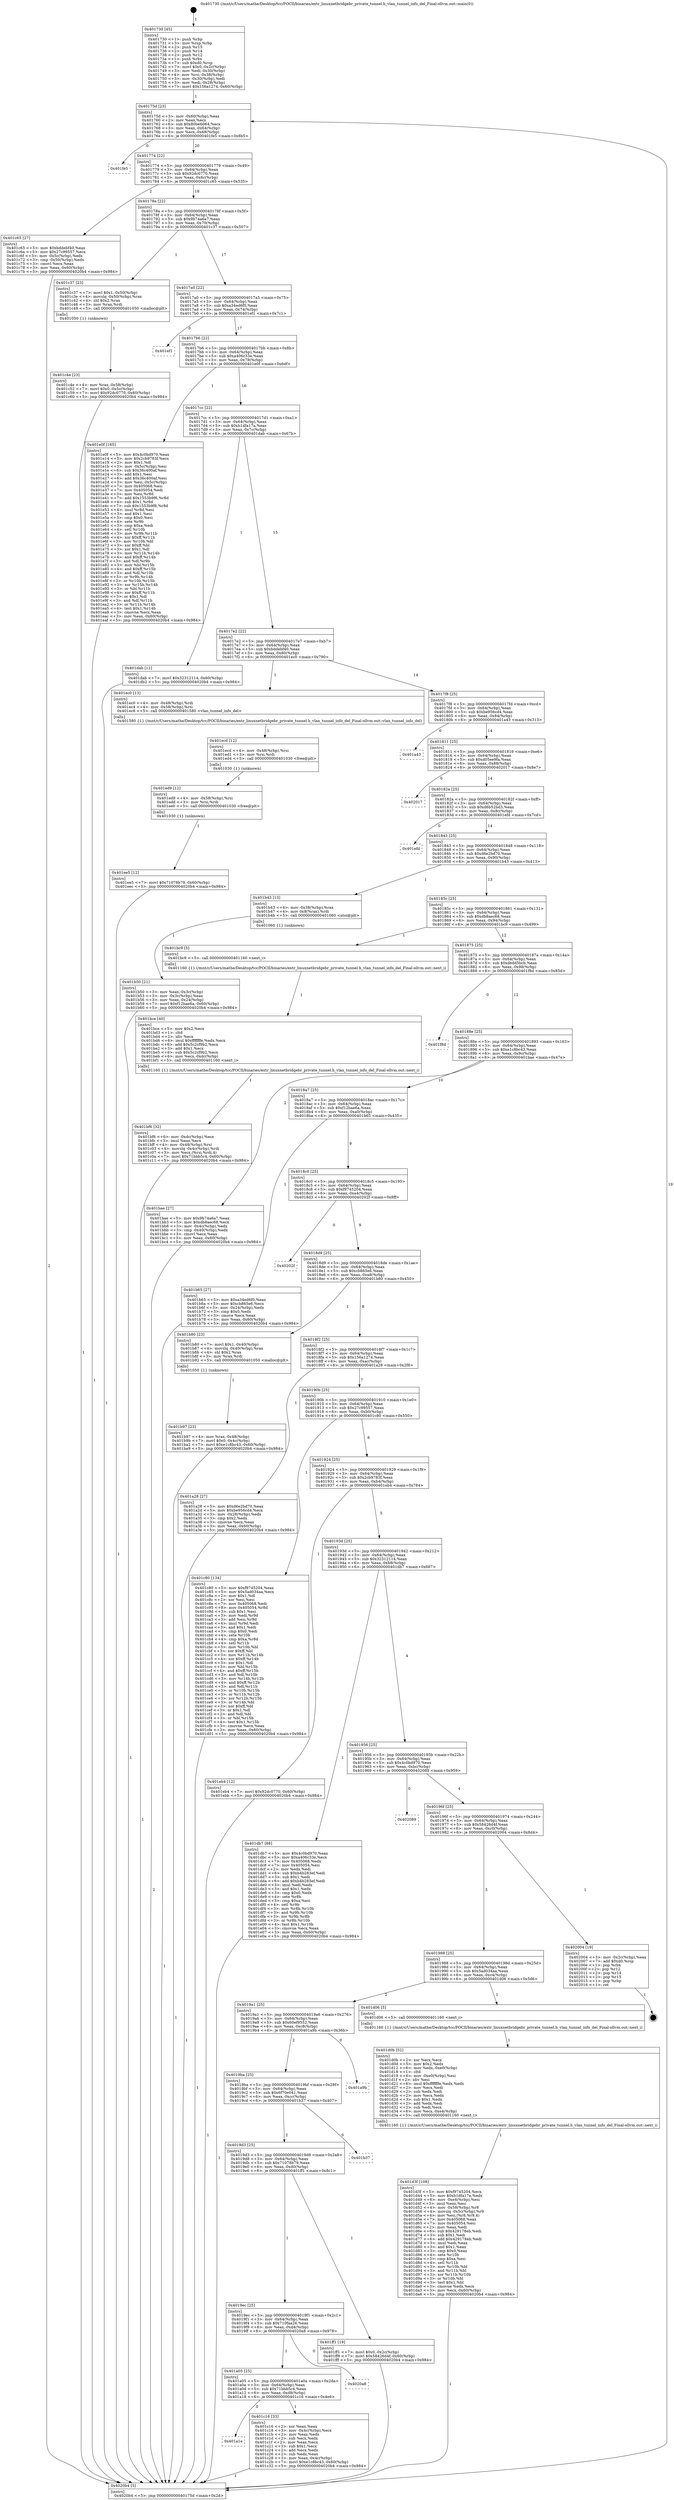 digraph "0x401730" {
  label = "0x401730 (/mnt/c/Users/mathe/Desktop/tcc/POCII/binaries/extr_linuxnetbridgebr_private_tunnel.h_vlan_tunnel_info_del_Final-ollvm.out::main(0))"
  labelloc = "t"
  node[shape=record]

  Entry [label="",width=0.3,height=0.3,shape=circle,fillcolor=black,style=filled]
  "0x40175d" [label="{
     0x40175d [23]\l
     | [instrs]\l
     &nbsp;&nbsp;0x40175d \<+3\>: mov -0x60(%rbp),%eax\l
     &nbsp;&nbsp;0x401760 \<+2\>: mov %eax,%ecx\l
     &nbsp;&nbsp;0x401762 \<+6\>: sub $0x80be6064,%ecx\l
     &nbsp;&nbsp;0x401768 \<+3\>: mov %eax,-0x64(%rbp)\l
     &nbsp;&nbsp;0x40176b \<+3\>: mov %ecx,-0x68(%rbp)\l
     &nbsp;&nbsp;0x40176e \<+6\>: je 0000000000401fe5 \<main+0x8b5\>\l
  }"]
  "0x401fe5" [label="{
     0x401fe5\l
  }", style=dashed]
  "0x401774" [label="{
     0x401774 [22]\l
     | [instrs]\l
     &nbsp;&nbsp;0x401774 \<+5\>: jmp 0000000000401779 \<main+0x49\>\l
     &nbsp;&nbsp;0x401779 \<+3\>: mov -0x64(%rbp),%eax\l
     &nbsp;&nbsp;0x40177c \<+5\>: sub $0x92dc0770,%eax\l
     &nbsp;&nbsp;0x401781 \<+3\>: mov %eax,-0x6c(%rbp)\l
     &nbsp;&nbsp;0x401784 \<+6\>: je 0000000000401c65 \<main+0x535\>\l
  }"]
  Exit [label="",width=0.3,height=0.3,shape=circle,fillcolor=black,style=filled,peripheries=2]
  "0x401c65" [label="{
     0x401c65 [27]\l
     | [instrs]\l
     &nbsp;&nbsp;0x401c65 \<+5\>: mov $0xbddebf40,%eax\l
     &nbsp;&nbsp;0x401c6a \<+5\>: mov $0x27c99557,%ecx\l
     &nbsp;&nbsp;0x401c6f \<+3\>: mov -0x5c(%rbp),%edx\l
     &nbsp;&nbsp;0x401c72 \<+3\>: cmp -0x50(%rbp),%edx\l
     &nbsp;&nbsp;0x401c75 \<+3\>: cmovl %ecx,%eax\l
     &nbsp;&nbsp;0x401c78 \<+3\>: mov %eax,-0x60(%rbp)\l
     &nbsp;&nbsp;0x401c7b \<+5\>: jmp 00000000004020b4 \<main+0x984\>\l
  }"]
  "0x40178a" [label="{
     0x40178a [22]\l
     | [instrs]\l
     &nbsp;&nbsp;0x40178a \<+5\>: jmp 000000000040178f \<main+0x5f\>\l
     &nbsp;&nbsp;0x40178f \<+3\>: mov -0x64(%rbp),%eax\l
     &nbsp;&nbsp;0x401792 \<+5\>: sub $0x9b74a6a7,%eax\l
     &nbsp;&nbsp;0x401797 \<+3\>: mov %eax,-0x70(%rbp)\l
     &nbsp;&nbsp;0x40179a \<+6\>: je 0000000000401c37 \<main+0x507\>\l
  }"]
  "0x401ee5" [label="{
     0x401ee5 [12]\l
     | [instrs]\l
     &nbsp;&nbsp;0x401ee5 \<+7\>: movl $0x71078b79,-0x60(%rbp)\l
     &nbsp;&nbsp;0x401eec \<+5\>: jmp 00000000004020b4 \<main+0x984\>\l
  }"]
  "0x401c37" [label="{
     0x401c37 [23]\l
     | [instrs]\l
     &nbsp;&nbsp;0x401c37 \<+7\>: movl $0x1,-0x50(%rbp)\l
     &nbsp;&nbsp;0x401c3e \<+4\>: movslq -0x50(%rbp),%rax\l
     &nbsp;&nbsp;0x401c42 \<+4\>: shl $0x2,%rax\l
     &nbsp;&nbsp;0x401c46 \<+3\>: mov %rax,%rdi\l
     &nbsp;&nbsp;0x401c49 \<+5\>: call 0000000000401050 \<malloc@plt\>\l
     | [calls]\l
     &nbsp;&nbsp;0x401050 \{1\} (unknown)\l
  }"]
  "0x4017a0" [label="{
     0x4017a0 [22]\l
     | [instrs]\l
     &nbsp;&nbsp;0x4017a0 \<+5\>: jmp 00000000004017a5 \<main+0x75\>\l
     &nbsp;&nbsp;0x4017a5 \<+3\>: mov -0x64(%rbp),%eax\l
     &nbsp;&nbsp;0x4017a8 \<+5\>: sub $0xa34ed6f0,%eax\l
     &nbsp;&nbsp;0x4017ad \<+3\>: mov %eax,-0x74(%rbp)\l
     &nbsp;&nbsp;0x4017b0 \<+6\>: je 0000000000401ef1 \<main+0x7c1\>\l
  }"]
  "0x401ed9" [label="{
     0x401ed9 [12]\l
     | [instrs]\l
     &nbsp;&nbsp;0x401ed9 \<+4\>: mov -0x58(%rbp),%rsi\l
     &nbsp;&nbsp;0x401edd \<+3\>: mov %rsi,%rdi\l
     &nbsp;&nbsp;0x401ee0 \<+5\>: call 0000000000401030 \<free@plt\>\l
     | [calls]\l
     &nbsp;&nbsp;0x401030 \{1\} (unknown)\l
  }"]
  "0x401ef1" [label="{
     0x401ef1\l
  }", style=dashed]
  "0x4017b6" [label="{
     0x4017b6 [22]\l
     | [instrs]\l
     &nbsp;&nbsp;0x4017b6 \<+5\>: jmp 00000000004017bb \<main+0x8b\>\l
     &nbsp;&nbsp;0x4017bb \<+3\>: mov -0x64(%rbp),%eax\l
     &nbsp;&nbsp;0x4017be \<+5\>: sub $0xa406c33e,%eax\l
     &nbsp;&nbsp;0x4017c3 \<+3\>: mov %eax,-0x78(%rbp)\l
     &nbsp;&nbsp;0x4017c6 \<+6\>: je 0000000000401e0f \<main+0x6df\>\l
  }"]
  "0x401ecd" [label="{
     0x401ecd [12]\l
     | [instrs]\l
     &nbsp;&nbsp;0x401ecd \<+4\>: mov -0x48(%rbp),%rsi\l
     &nbsp;&nbsp;0x401ed1 \<+3\>: mov %rsi,%rdi\l
     &nbsp;&nbsp;0x401ed4 \<+5\>: call 0000000000401030 \<free@plt\>\l
     | [calls]\l
     &nbsp;&nbsp;0x401030 \{1\} (unknown)\l
  }"]
  "0x401e0f" [label="{
     0x401e0f [165]\l
     | [instrs]\l
     &nbsp;&nbsp;0x401e0f \<+5\>: mov $0x4c0bd970,%eax\l
     &nbsp;&nbsp;0x401e14 \<+5\>: mov $0x2cb9783f,%ecx\l
     &nbsp;&nbsp;0x401e19 \<+2\>: mov $0x1,%dl\l
     &nbsp;&nbsp;0x401e1b \<+3\>: mov -0x5c(%rbp),%esi\l
     &nbsp;&nbsp;0x401e1e \<+6\>: sub $0x36c400af,%esi\l
     &nbsp;&nbsp;0x401e24 \<+3\>: add $0x1,%esi\l
     &nbsp;&nbsp;0x401e27 \<+6\>: add $0x36c400af,%esi\l
     &nbsp;&nbsp;0x401e2d \<+3\>: mov %esi,-0x5c(%rbp)\l
     &nbsp;&nbsp;0x401e30 \<+7\>: mov 0x405068,%esi\l
     &nbsp;&nbsp;0x401e37 \<+7\>: mov 0x405054,%edi\l
     &nbsp;&nbsp;0x401e3e \<+3\>: mov %esi,%r8d\l
     &nbsp;&nbsp;0x401e41 \<+7\>: add $0x1553b9f6,%r8d\l
     &nbsp;&nbsp;0x401e48 \<+4\>: sub $0x1,%r8d\l
     &nbsp;&nbsp;0x401e4c \<+7\>: sub $0x1553b9f6,%r8d\l
     &nbsp;&nbsp;0x401e53 \<+4\>: imul %r8d,%esi\l
     &nbsp;&nbsp;0x401e57 \<+3\>: and $0x1,%esi\l
     &nbsp;&nbsp;0x401e5a \<+3\>: cmp $0x0,%esi\l
     &nbsp;&nbsp;0x401e5d \<+4\>: sete %r9b\l
     &nbsp;&nbsp;0x401e61 \<+3\>: cmp $0xa,%edi\l
     &nbsp;&nbsp;0x401e64 \<+4\>: setl %r10b\l
     &nbsp;&nbsp;0x401e68 \<+3\>: mov %r9b,%r11b\l
     &nbsp;&nbsp;0x401e6b \<+4\>: xor $0xff,%r11b\l
     &nbsp;&nbsp;0x401e6f \<+3\>: mov %r10b,%bl\l
     &nbsp;&nbsp;0x401e72 \<+3\>: xor $0xff,%bl\l
     &nbsp;&nbsp;0x401e75 \<+3\>: xor $0x1,%dl\l
     &nbsp;&nbsp;0x401e78 \<+3\>: mov %r11b,%r14b\l
     &nbsp;&nbsp;0x401e7b \<+4\>: and $0xff,%r14b\l
     &nbsp;&nbsp;0x401e7f \<+3\>: and %dl,%r9b\l
     &nbsp;&nbsp;0x401e82 \<+3\>: mov %bl,%r15b\l
     &nbsp;&nbsp;0x401e85 \<+4\>: and $0xff,%r15b\l
     &nbsp;&nbsp;0x401e89 \<+3\>: and %dl,%r10b\l
     &nbsp;&nbsp;0x401e8c \<+3\>: or %r9b,%r14b\l
     &nbsp;&nbsp;0x401e8f \<+3\>: or %r10b,%r15b\l
     &nbsp;&nbsp;0x401e92 \<+3\>: xor %r15b,%r14b\l
     &nbsp;&nbsp;0x401e95 \<+3\>: or %bl,%r11b\l
     &nbsp;&nbsp;0x401e98 \<+4\>: xor $0xff,%r11b\l
     &nbsp;&nbsp;0x401e9c \<+3\>: or $0x1,%dl\l
     &nbsp;&nbsp;0x401e9f \<+3\>: and %dl,%r11b\l
     &nbsp;&nbsp;0x401ea2 \<+3\>: or %r11b,%r14b\l
     &nbsp;&nbsp;0x401ea5 \<+4\>: test $0x1,%r14b\l
     &nbsp;&nbsp;0x401ea9 \<+3\>: cmovne %ecx,%eax\l
     &nbsp;&nbsp;0x401eac \<+3\>: mov %eax,-0x60(%rbp)\l
     &nbsp;&nbsp;0x401eaf \<+5\>: jmp 00000000004020b4 \<main+0x984\>\l
  }"]
  "0x4017cc" [label="{
     0x4017cc [22]\l
     | [instrs]\l
     &nbsp;&nbsp;0x4017cc \<+5\>: jmp 00000000004017d1 \<main+0xa1\>\l
     &nbsp;&nbsp;0x4017d1 \<+3\>: mov -0x64(%rbp),%eax\l
     &nbsp;&nbsp;0x4017d4 \<+5\>: sub $0xb1dfa17a,%eax\l
     &nbsp;&nbsp;0x4017d9 \<+3\>: mov %eax,-0x7c(%rbp)\l
     &nbsp;&nbsp;0x4017dc \<+6\>: je 0000000000401dab \<main+0x67b\>\l
  }"]
  "0x401d3f" [label="{
     0x401d3f [108]\l
     | [instrs]\l
     &nbsp;&nbsp;0x401d3f \<+5\>: mov $0xf9745204,%ecx\l
     &nbsp;&nbsp;0x401d44 \<+5\>: mov $0xb1dfa17a,%edx\l
     &nbsp;&nbsp;0x401d49 \<+6\>: mov -0xe4(%rbp),%esi\l
     &nbsp;&nbsp;0x401d4f \<+3\>: imul %eax,%esi\l
     &nbsp;&nbsp;0x401d52 \<+4\>: mov -0x58(%rbp),%r8\l
     &nbsp;&nbsp;0x401d56 \<+4\>: movslq -0x5c(%rbp),%r9\l
     &nbsp;&nbsp;0x401d5a \<+4\>: mov %esi,(%r8,%r9,4)\l
     &nbsp;&nbsp;0x401d5e \<+7\>: mov 0x405068,%eax\l
     &nbsp;&nbsp;0x401d65 \<+7\>: mov 0x405054,%esi\l
     &nbsp;&nbsp;0x401d6c \<+2\>: mov %eax,%edi\l
     &nbsp;&nbsp;0x401d6e \<+6\>: sub $0x429178eb,%edi\l
     &nbsp;&nbsp;0x401d74 \<+3\>: sub $0x1,%edi\l
     &nbsp;&nbsp;0x401d77 \<+6\>: add $0x429178eb,%edi\l
     &nbsp;&nbsp;0x401d7d \<+3\>: imul %edi,%eax\l
     &nbsp;&nbsp;0x401d80 \<+3\>: and $0x1,%eax\l
     &nbsp;&nbsp;0x401d83 \<+3\>: cmp $0x0,%eax\l
     &nbsp;&nbsp;0x401d86 \<+4\>: sete %r10b\l
     &nbsp;&nbsp;0x401d8a \<+3\>: cmp $0xa,%esi\l
     &nbsp;&nbsp;0x401d8d \<+4\>: setl %r11b\l
     &nbsp;&nbsp;0x401d91 \<+3\>: mov %r10b,%bl\l
     &nbsp;&nbsp;0x401d94 \<+3\>: and %r11b,%bl\l
     &nbsp;&nbsp;0x401d97 \<+3\>: xor %r11b,%r10b\l
     &nbsp;&nbsp;0x401d9a \<+3\>: or %r10b,%bl\l
     &nbsp;&nbsp;0x401d9d \<+3\>: test $0x1,%bl\l
     &nbsp;&nbsp;0x401da0 \<+3\>: cmovne %edx,%ecx\l
     &nbsp;&nbsp;0x401da3 \<+3\>: mov %ecx,-0x60(%rbp)\l
     &nbsp;&nbsp;0x401da6 \<+5\>: jmp 00000000004020b4 \<main+0x984\>\l
  }"]
  "0x401dab" [label="{
     0x401dab [12]\l
     | [instrs]\l
     &nbsp;&nbsp;0x401dab \<+7\>: movl $0x32312114,-0x60(%rbp)\l
     &nbsp;&nbsp;0x401db2 \<+5\>: jmp 00000000004020b4 \<main+0x984\>\l
  }"]
  "0x4017e2" [label="{
     0x4017e2 [22]\l
     | [instrs]\l
     &nbsp;&nbsp;0x4017e2 \<+5\>: jmp 00000000004017e7 \<main+0xb7\>\l
     &nbsp;&nbsp;0x4017e7 \<+3\>: mov -0x64(%rbp),%eax\l
     &nbsp;&nbsp;0x4017ea \<+5\>: sub $0xbddebf40,%eax\l
     &nbsp;&nbsp;0x4017ef \<+3\>: mov %eax,-0x80(%rbp)\l
     &nbsp;&nbsp;0x4017f2 \<+6\>: je 0000000000401ec0 \<main+0x790\>\l
  }"]
  "0x401d0b" [label="{
     0x401d0b [52]\l
     | [instrs]\l
     &nbsp;&nbsp;0x401d0b \<+2\>: xor %ecx,%ecx\l
     &nbsp;&nbsp;0x401d0d \<+5\>: mov $0x2,%edx\l
     &nbsp;&nbsp;0x401d12 \<+6\>: mov %edx,-0xe0(%rbp)\l
     &nbsp;&nbsp;0x401d18 \<+1\>: cltd\l
     &nbsp;&nbsp;0x401d19 \<+6\>: mov -0xe0(%rbp),%esi\l
     &nbsp;&nbsp;0x401d1f \<+2\>: idiv %esi\l
     &nbsp;&nbsp;0x401d21 \<+6\>: imul $0xfffffffe,%edx,%edx\l
     &nbsp;&nbsp;0x401d27 \<+2\>: mov %ecx,%edi\l
     &nbsp;&nbsp;0x401d29 \<+2\>: sub %edx,%edi\l
     &nbsp;&nbsp;0x401d2b \<+2\>: mov %ecx,%edx\l
     &nbsp;&nbsp;0x401d2d \<+3\>: sub $0x1,%edx\l
     &nbsp;&nbsp;0x401d30 \<+2\>: add %edx,%edi\l
     &nbsp;&nbsp;0x401d32 \<+2\>: sub %edi,%ecx\l
     &nbsp;&nbsp;0x401d34 \<+6\>: mov %ecx,-0xe4(%rbp)\l
     &nbsp;&nbsp;0x401d3a \<+5\>: call 0000000000401160 \<next_i\>\l
     | [calls]\l
     &nbsp;&nbsp;0x401160 \{1\} (/mnt/c/Users/mathe/Desktop/tcc/POCII/binaries/extr_linuxnetbridgebr_private_tunnel.h_vlan_tunnel_info_del_Final-ollvm.out::next_i)\l
  }"]
  "0x401ec0" [label="{
     0x401ec0 [13]\l
     | [instrs]\l
     &nbsp;&nbsp;0x401ec0 \<+4\>: mov -0x48(%rbp),%rdi\l
     &nbsp;&nbsp;0x401ec4 \<+4\>: mov -0x58(%rbp),%rsi\l
     &nbsp;&nbsp;0x401ec8 \<+5\>: call 0000000000401580 \<vlan_tunnel_info_del\>\l
     | [calls]\l
     &nbsp;&nbsp;0x401580 \{1\} (/mnt/c/Users/mathe/Desktop/tcc/POCII/binaries/extr_linuxnetbridgebr_private_tunnel.h_vlan_tunnel_info_del_Final-ollvm.out::vlan_tunnel_info_del)\l
  }"]
  "0x4017f8" [label="{
     0x4017f8 [25]\l
     | [instrs]\l
     &nbsp;&nbsp;0x4017f8 \<+5\>: jmp 00000000004017fd \<main+0xcd\>\l
     &nbsp;&nbsp;0x4017fd \<+3\>: mov -0x64(%rbp),%eax\l
     &nbsp;&nbsp;0x401800 \<+5\>: sub $0xbe956cd4,%eax\l
     &nbsp;&nbsp;0x401805 \<+6\>: mov %eax,-0x84(%rbp)\l
     &nbsp;&nbsp;0x40180b \<+6\>: je 0000000000401a43 \<main+0x313\>\l
  }"]
  "0x401c4e" [label="{
     0x401c4e [23]\l
     | [instrs]\l
     &nbsp;&nbsp;0x401c4e \<+4\>: mov %rax,-0x58(%rbp)\l
     &nbsp;&nbsp;0x401c52 \<+7\>: movl $0x0,-0x5c(%rbp)\l
     &nbsp;&nbsp;0x401c59 \<+7\>: movl $0x92dc0770,-0x60(%rbp)\l
     &nbsp;&nbsp;0x401c60 \<+5\>: jmp 00000000004020b4 \<main+0x984\>\l
  }"]
  "0x401a43" [label="{
     0x401a43\l
  }", style=dashed]
  "0x401811" [label="{
     0x401811 [25]\l
     | [instrs]\l
     &nbsp;&nbsp;0x401811 \<+5\>: jmp 0000000000401816 \<main+0xe6\>\l
     &nbsp;&nbsp;0x401816 \<+3\>: mov -0x64(%rbp),%eax\l
     &nbsp;&nbsp;0x401819 \<+5\>: sub $0xd05ee9fa,%eax\l
     &nbsp;&nbsp;0x40181e \<+6\>: mov %eax,-0x88(%rbp)\l
     &nbsp;&nbsp;0x401824 \<+6\>: je 0000000000402017 \<main+0x8e7\>\l
  }"]
  "0x401a1e" [label="{
     0x401a1e\l
  }", style=dashed]
  "0x402017" [label="{
     0x402017\l
  }", style=dashed]
  "0x40182a" [label="{
     0x40182a [25]\l
     | [instrs]\l
     &nbsp;&nbsp;0x40182a \<+5\>: jmp 000000000040182f \<main+0xff\>\l
     &nbsp;&nbsp;0x40182f \<+3\>: mov -0x64(%rbp),%eax\l
     &nbsp;&nbsp;0x401832 \<+5\>: sub $0xd6b52bd3,%eax\l
     &nbsp;&nbsp;0x401837 \<+6\>: mov %eax,-0x8c(%rbp)\l
     &nbsp;&nbsp;0x40183d \<+6\>: je 0000000000401efd \<main+0x7cd\>\l
  }"]
  "0x401c16" [label="{
     0x401c16 [33]\l
     | [instrs]\l
     &nbsp;&nbsp;0x401c16 \<+2\>: xor %eax,%eax\l
     &nbsp;&nbsp;0x401c18 \<+3\>: mov -0x4c(%rbp),%ecx\l
     &nbsp;&nbsp;0x401c1b \<+2\>: mov %eax,%edx\l
     &nbsp;&nbsp;0x401c1d \<+2\>: sub %ecx,%edx\l
     &nbsp;&nbsp;0x401c1f \<+2\>: mov %eax,%ecx\l
     &nbsp;&nbsp;0x401c21 \<+3\>: sub $0x1,%ecx\l
     &nbsp;&nbsp;0x401c24 \<+2\>: add %ecx,%edx\l
     &nbsp;&nbsp;0x401c26 \<+2\>: sub %edx,%eax\l
     &nbsp;&nbsp;0x401c28 \<+3\>: mov %eax,-0x4c(%rbp)\l
     &nbsp;&nbsp;0x401c2b \<+7\>: movl $0xe1c8bc43,-0x60(%rbp)\l
     &nbsp;&nbsp;0x401c32 \<+5\>: jmp 00000000004020b4 \<main+0x984\>\l
  }"]
  "0x401efd" [label="{
     0x401efd\l
  }", style=dashed]
  "0x401843" [label="{
     0x401843 [25]\l
     | [instrs]\l
     &nbsp;&nbsp;0x401843 \<+5\>: jmp 0000000000401848 \<main+0x118\>\l
     &nbsp;&nbsp;0x401848 \<+3\>: mov -0x64(%rbp),%eax\l
     &nbsp;&nbsp;0x40184b \<+5\>: sub $0xd6e2bd70,%eax\l
     &nbsp;&nbsp;0x401850 \<+6\>: mov %eax,-0x90(%rbp)\l
     &nbsp;&nbsp;0x401856 \<+6\>: je 0000000000401b43 \<main+0x413\>\l
  }"]
  "0x401a05" [label="{
     0x401a05 [25]\l
     | [instrs]\l
     &nbsp;&nbsp;0x401a05 \<+5\>: jmp 0000000000401a0a \<main+0x2da\>\l
     &nbsp;&nbsp;0x401a0a \<+3\>: mov -0x64(%rbp),%eax\l
     &nbsp;&nbsp;0x401a0d \<+5\>: sub $0x71bbb5c4,%eax\l
     &nbsp;&nbsp;0x401a12 \<+6\>: mov %eax,-0xd8(%rbp)\l
     &nbsp;&nbsp;0x401a18 \<+6\>: je 0000000000401c16 \<main+0x4e6\>\l
  }"]
  "0x401b43" [label="{
     0x401b43 [13]\l
     | [instrs]\l
     &nbsp;&nbsp;0x401b43 \<+4\>: mov -0x38(%rbp),%rax\l
     &nbsp;&nbsp;0x401b47 \<+4\>: mov 0x8(%rax),%rdi\l
     &nbsp;&nbsp;0x401b4b \<+5\>: call 0000000000401060 \<atoi@plt\>\l
     | [calls]\l
     &nbsp;&nbsp;0x401060 \{1\} (unknown)\l
  }"]
  "0x40185c" [label="{
     0x40185c [25]\l
     | [instrs]\l
     &nbsp;&nbsp;0x40185c \<+5\>: jmp 0000000000401861 \<main+0x131\>\l
     &nbsp;&nbsp;0x401861 \<+3\>: mov -0x64(%rbp),%eax\l
     &nbsp;&nbsp;0x401864 \<+5\>: sub $0xdb8aec68,%eax\l
     &nbsp;&nbsp;0x401869 \<+6\>: mov %eax,-0x94(%rbp)\l
     &nbsp;&nbsp;0x40186f \<+6\>: je 0000000000401bc9 \<main+0x499\>\l
  }"]
  "0x4020a8" [label="{
     0x4020a8\l
  }", style=dashed]
  "0x401bc9" [label="{
     0x401bc9 [5]\l
     | [instrs]\l
     &nbsp;&nbsp;0x401bc9 \<+5\>: call 0000000000401160 \<next_i\>\l
     | [calls]\l
     &nbsp;&nbsp;0x401160 \{1\} (/mnt/c/Users/mathe/Desktop/tcc/POCII/binaries/extr_linuxnetbridgebr_private_tunnel.h_vlan_tunnel_info_del_Final-ollvm.out::next_i)\l
  }"]
  "0x401875" [label="{
     0x401875 [25]\l
     | [instrs]\l
     &nbsp;&nbsp;0x401875 \<+5\>: jmp 000000000040187a \<main+0x14a\>\l
     &nbsp;&nbsp;0x40187a \<+3\>: mov -0x64(%rbp),%eax\l
     &nbsp;&nbsp;0x40187d \<+5\>: sub $0xdedd5bcb,%eax\l
     &nbsp;&nbsp;0x401882 \<+6\>: mov %eax,-0x98(%rbp)\l
     &nbsp;&nbsp;0x401888 \<+6\>: je 0000000000401f8d \<main+0x85d\>\l
  }"]
  "0x4019ec" [label="{
     0x4019ec [25]\l
     | [instrs]\l
     &nbsp;&nbsp;0x4019ec \<+5\>: jmp 00000000004019f1 \<main+0x2c1\>\l
     &nbsp;&nbsp;0x4019f1 \<+3\>: mov -0x64(%rbp),%eax\l
     &nbsp;&nbsp;0x4019f4 \<+5\>: sub $0x710faa26,%eax\l
     &nbsp;&nbsp;0x4019f9 \<+6\>: mov %eax,-0xd4(%rbp)\l
     &nbsp;&nbsp;0x4019ff \<+6\>: je 00000000004020a8 \<main+0x978\>\l
  }"]
  "0x401f8d" [label="{
     0x401f8d\l
  }", style=dashed]
  "0x40188e" [label="{
     0x40188e [25]\l
     | [instrs]\l
     &nbsp;&nbsp;0x40188e \<+5\>: jmp 0000000000401893 \<main+0x163\>\l
     &nbsp;&nbsp;0x401893 \<+3\>: mov -0x64(%rbp),%eax\l
     &nbsp;&nbsp;0x401896 \<+5\>: sub $0xe1c8bc43,%eax\l
     &nbsp;&nbsp;0x40189b \<+6\>: mov %eax,-0x9c(%rbp)\l
     &nbsp;&nbsp;0x4018a1 \<+6\>: je 0000000000401bae \<main+0x47e\>\l
  }"]
  "0x401ff1" [label="{
     0x401ff1 [19]\l
     | [instrs]\l
     &nbsp;&nbsp;0x401ff1 \<+7\>: movl $0x0,-0x2c(%rbp)\l
     &nbsp;&nbsp;0x401ff8 \<+7\>: movl $0x58426d4f,-0x60(%rbp)\l
     &nbsp;&nbsp;0x401fff \<+5\>: jmp 00000000004020b4 \<main+0x984\>\l
  }"]
  "0x401bae" [label="{
     0x401bae [27]\l
     | [instrs]\l
     &nbsp;&nbsp;0x401bae \<+5\>: mov $0x9b74a6a7,%eax\l
     &nbsp;&nbsp;0x401bb3 \<+5\>: mov $0xdb8aec68,%ecx\l
     &nbsp;&nbsp;0x401bb8 \<+3\>: mov -0x4c(%rbp),%edx\l
     &nbsp;&nbsp;0x401bbb \<+3\>: cmp -0x40(%rbp),%edx\l
     &nbsp;&nbsp;0x401bbe \<+3\>: cmovl %ecx,%eax\l
     &nbsp;&nbsp;0x401bc1 \<+3\>: mov %eax,-0x60(%rbp)\l
     &nbsp;&nbsp;0x401bc4 \<+5\>: jmp 00000000004020b4 \<main+0x984\>\l
  }"]
  "0x4018a7" [label="{
     0x4018a7 [25]\l
     | [instrs]\l
     &nbsp;&nbsp;0x4018a7 \<+5\>: jmp 00000000004018ac \<main+0x17c\>\l
     &nbsp;&nbsp;0x4018ac \<+3\>: mov -0x64(%rbp),%eax\l
     &nbsp;&nbsp;0x4018af \<+5\>: sub $0xf12bae6a,%eax\l
     &nbsp;&nbsp;0x4018b4 \<+6\>: mov %eax,-0xa0(%rbp)\l
     &nbsp;&nbsp;0x4018ba \<+6\>: je 0000000000401b65 \<main+0x435\>\l
  }"]
  "0x4019d3" [label="{
     0x4019d3 [25]\l
     | [instrs]\l
     &nbsp;&nbsp;0x4019d3 \<+5\>: jmp 00000000004019d8 \<main+0x2a8\>\l
     &nbsp;&nbsp;0x4019d8 \<+3\>: mov -0x64(%rbp),%eax\l
     &nbsp;&nbsp;0x4019db \<+5\>: sub $0x71078b79,%eax\l
     &nbsp;&nbsp;0x4019e0 \<+6\>: mov %eax,-0xd0(%rbp)\l
     &nbsp;&nbsp;0x4019e6 \<+6\>: je 0000000000401ff1 \<main+0x8c1\>\l
  }"]
  "0x401b65" [label="{
     0x401b65 [27]\l
     | [instrs]\l
     &nbsp;&nbsp;0x401b65 \<+5\>: mov $0xa34ed6f0,%eax\l
     &nbsp;&nbsp;0x401b6a \<+5\>: mov $0xcb865e6,%ecx\l
     &nbsp;&nbsp;0x401b6f \<+3\>: mov -0x24(%rbp),%edx\l
     &nbsp;&nbsp;0x401b72 \<+3\>: cmp $0x0,%edx\l
     &nbsp;&nbsp;0x401b75 \<+3\>: cmove %ecx,%eax\l
     &nbsp;&nbsp;0x401b78 \<+3\>: mov %eax,-0x60(%rbp)\l
     &nbsp;&nbsp;0x401b7b \<+5\>: jmp 00000000004020b4 \<main+0x984\>\l
  }"]
  "0x4018c0" [label="{
     0x4018c0 [25]\l
     | [instrs]\l
     &nbsp;&nbsp;0x4018c0 \<+5\>: jmp 00000000004018c5 \<main+0x195\>\l
     &nbsp;&nbsp;0x4018c5 \<+3\>: mov -0x64(%rbp),%eax\l
     &nbsp;&nbsp;0x4018c8 \<+5\>: sub $0xf9745204,%eax\l
     &nbsp;&nbsp;0x4018cd \<+6\>: mov %eax,-0xa4(%rbp)\l
     &nbsp;&nbsp;0x4018d3 \<+6\>: je 000000000040202f \<main+0x8ff\>\l
  }"]
  "0x401b37" [label="{
     0x401b37\l
  }", style=dashed]
  "0x40202f" [label="{
     0x40202f\l
  }", style=dashed]
  "0x4018d9" [label="{
     0x4018d9 [25]\l
     | [instrs]\l
     &nbsp;&nbsp;0x4018d9 \<+5\>: jmp 00000000004018de \<main+0x1ae\>\l
     &nbsp;&nbsp;0x4018de \<+3\>: mov -0x64(%rbp),%eax\l
     &nbsp;&nbsp;0x4018e1 \<+5\>: sub $0xcb865e6,%eax\l
     &nbsp;&nbsp;0x4018e6 \<+6\>: mov %eax,-0xa8(%rbp)\l
     &nbsp;&nbsp;0x4018ec \<+6\>: je 0000000000401b80 \<main+0x450\>\l
  }"]
  "0x4019ba" [label="{
     0x4019ba [25]\l
     | [instrs]\l
     &nbsp;&nbsp;0x4019ba \<+5\>: jmp 00000000004019bf \<main+0x28f\>\l
     &nbsp;&nbsp;0x4019bf \<+3\>: mov -0x64(%rbp),%eax\l
     &nbsp;&nbsp;0x4019c2 \<+5\>: sub $0x6f70e041,%eax\l
     &nbsp;&nbsp;0x4019c7 \<+6\>: mov %eax,-0xcc(%rbp)\l
     &nbsp;&nbsp;0x4019cd \<+6\>: je 0000000000401b37 \<main+0x407\>\l
  }"]
  "0x401b80" [label="{
     0x401b80 [23]\l
     | [instrs]\l
     &nbsp;&nbsp;0x401b80 \<+7\>: movl $0x1,-0x40(%rbp)\l
     &nbsp;&nbsp;0x401b87 \<+4\>: movslq -0x40(%rbp),%rax\l
     &nbsp;&nbsp;0x401b8b \<+4\>: shl $0x2,%rax\l
     &nbsp;&nbsp;0x401b8f \<+3\>: mov %rax,%rdi\l
     &nbsp;&nbsp;0x401b92 \<+5\>: call 0000000000401050 \<malloc@plt\>\l
     | [calls]\l
     &nbsp;&nbsp;0x401050 \{1\} (unknown)\l
  }"]
  "0x4018f2" [label="{
     0x4018f2 [25]\l
     | [instrs]\l
     &nbsp;&nbsp;0x4018f2 \<+5\>: jmp 00000000004018f7 \<main+0x1c7\>\l
     &nbsp;&nbsp;0x4018f7 \<+3\>: mov -0x64(%rbp),%eax\l
     &nbsp;&nbsp;0x4018fa \<+5\>: sub $0x156a1274,%eax\l
     &nbsp;&nbsp;0x4018ff \<+6\>: mov %eax,-0xac(%rbp)\l
     &nbsp;&nbsp;0x401905 \<+6\>: je 0000000000401a28 \<main+0x2f8\>\l
  }"]
  "0x401a9b" [label="{
     0x401a9b\l
  }", style=dashed]
  "0x401a28" [label="{
     0x401a28 [27]\l
     | [instrs]\l
     &nbsp;&nbsp;0x401a28 \<+5\>: mov $0xd6e2bd70,%eax\l
     &nbsp;&nbsp;0x401a2d \<+5\>: mov $0xbe956cd4,%ecx\l
     &nbsp;&nbsp;0x401a32 \<+3\>: mov -0x28(%rbp),%edx\l
     &nbsp;&nbsp;0x401a35 \<+3\>: cmp $0x2,%edx\l
     &nbsp;&nbsp;0x401a38 \<+3\>: cmovne %ecx,%eax\l
     &nbsp;&nbsp;0x401a3b \<+3\>: mov %eax,-0x60(%rbp)\l
     &nbsp;&nbsp;0x401a3e \<+5\>: jmp 00000000004020b4 \<main+0x984\>\l
  }"]
  "0x40190b" [label="{
     0x40190b [25]\l
     | [instrs]\l
     &nbsp;&nbsp;0x40190b \<+5\>: jmp 0000000000401910 \<main+0x1e0\>\l
     &nbsp;&nbsp;0x401910 \<+3\>: mov -0x64(%rbp),%eax\l
     &nbsp;&nbsp;0x401913 \<+5\>: sub $0x27c99557,%eax\l
     &nbsp;&nbsp;0x401918 \<+6\>: mov %eax,-0xb0(%rbp)\l
     &nbsp;&nbsp;0x40191e \<+6\>: je 0000000000401c80 \<main+0x550\>\l
  }"]
  "0x4020b4" [label="{
     0x4020b4 [5]\l
     | [instrs]\l
     &nbsp;&nbsp;0x4020b4 \<+5\>: jmp 000000000040175d \<main+0x2d\>\l
  }"]
  "0x401730" [label="{
     0x401730 [45]\l
     | [instrs]\l
     &nbsp;&nbsp;0x401730 \<+1\>: push %rbp\l
     &nbsp;&nbsp;0x401731 \<+3\>: mov %rsp,%rbp\l
     &nbsp;&nbsp;0x401734 \<+2\>: push %r15\l
     &nbsp;&nbsp;0x401736 \<+2\>: push %r14\l
     &nbsp;&nbsp;0x401738 \<+2\>: push %r12\l
     &nbsp;&nbsp;0x40173a \<+1\>: push %rbx\l
     &nbsp;&nbsp;0x40173b \<+7\>: sub $0xd0,%rsp\l
     &nbsp;&nbsp;0x401742 \<+7\>: movl $0x0,-0x2c(%rbp)\l
     &nbsp;&nbsp;0x401749 \<+3\>: mov %edi,-0x30(%rbp)\l
     &nbsp;&nbsp;0x40174c \<+4\>: mov %rsi,-0x38(%rbp)\l
     &nbsp;&nbsp;0x401750 \<+3\>: mov -0x30(%rbp),%edi\l
     &nbsp;&nbsp;0x401753 \<+3\>: mov %edi,-0x28(%rbp)\l
     &nbsp;&nbsp;0x401756 \<+7\>: movl $0x156a1274,-0x60(%rbp)\l
  }"]
  "0x401b50" [label="{
     0x401b50 [21]\l
     | [instrs]\l
     &nbsp;&nbsp;0x401b50 \<+3\>: mov %eax,-0x3c(%rbp)\l
     &nbsp;&nbsp;0x401b53 \<+3\>: mov -0x3c(%rbp),%eax\l
     &nbsp;&nbsp;0x401b56 \<+3\>: mov %eax,-0x24(%rbp)\l
     &nbsp;&nbsp;0x401b59 \<+7\>: movl $0xf12bae6a,-0x60(%rbp)\l
     &nbsp;&nbsp;0x401b60 \<+5\>: jmp 00000000004020b4 \<main+0x984\>\l
  }"]
  "0x401b97" [label="{
     0x401b97 [23]\l
     | [instrs]\l
     &nbsp;&nbsp;0x401b97 \<+4\>: mov %rax,-0x48(%rbp)\l
     &nbsp;&nbsp;0x401b9b \<+7\>: movl $0x0,-0x4c(%rbp)\l
     &nbsp;&nbsp;0x401ba2 \<+7\>: movl $0xe1c8bc43,-0x60(%rbp)\l
     &nbsp;&nbsp;0x401ba9 \<+5\>: jmp 00000000004020b4 \<main+0x984\>\l
  }"]
  "0x401bce" [label="{
     0x401bce [40]\l
     | [instrs]\l
     &nbsp;&nbsp;0x401bce \<+5\>: mov $0x2,%ecx\l
     &nbsp;&nbsp;0x401bd3 \<+1\>: cltd\l
     &nbsp;&nbsp;0x401bd4 \<+2\>: idiv %ecx\l
     &nbsp;&nbsp;0x401bd6 \<+6\>: imul $0xfffffffe,%edx,%ecx\l
     &nbsp;&nbsp;0x401bdc \<+6\>: add $0x5c2cf9b2,%ecx\l
     &nbsp;&nbsp;0x401be2 \<+3\>: add $0x1,%ecx\l
     &nbsp;&nbsp;0x401be5 \<+6\>: sub $0x5c2cf9b2,%ecx\l
     &nbsp;&nbsp;0x401beb \<+6\>: mov %ecx,-0xdc(%rbp)\l
     &nbsp;&nbsp;0x401bf1 \<+5\>: call 0000000000401160 \<next_i\>\l
     | [calls]\l
     &nbsp;&nbsp;0x401160 \{1\} (/mnt/c/Users/mathe/Desktop/tcc/POCII/binaries/extr_linuxnetbridgebr_private_tunnel.h_vlan_tunnel_info_del_Final-ollvm.out::next_i)\l
  }"]
  "0x401bf6" [label="{
     0x401bf6 [32]\l
     | [instrs]\l
     &nbsp;&nbsp;0x401bf6 \<+6\>: mov -0xdc(%rbp),%ecx\l
     &nbsp;&nbsp;0x401bfc \<+3\>: imul %eax,%ecx\l
     &nbsp;&nbsp;0x401bff \<+4\>: mov -0x48(%rbp),%rsi\l
     &nbsp;&nbsp;0x401c03 \<+4\>: movslq -0x4c(%rbp),%rdi\l
     &nbsp;&nbsp;0x401c07 \<+3\>: mov %ecx,(%rsi,%rdi,4)\l
     &nbsp;&nbsp;0x401c0a \<+7\>: movl $0x71bbb5c4,-0x60(%rbp)\l
     &nbsp;&nbsp;0x401c11 \<+5\>: jmp 00000000004020b4 \<main+0x984\>\l
  }"]
  "0x4019a1" [label="{
     0x4019a1 [25]\l
     | [instrs]\l
     &nbsp;&nbsp;0x4019a1 \<+5\>: jmp 00000000004019a6 \<main+0x276\>\l
     &nbsp;&nbsp;0x4019a6 \<+3\>: mov -0x64(%rbp),%eax\l
     &nbsp;&nbsp;0x4019a9 \<+5\>: sub $0x60ef9552,%eax\l
     &nbsp;&nbsp;0x4019ae \<+6\>: mov %eax,-0xc8(%rbp)\l
     &nbsp;&nbsp;0x4019b4 \<+6\>: je 0000000000401a9b \<main+0x36b\>\l
  }"]
  "0x401c80" [label="{
     0x401c80 [134]\l
     | [instrs]\l
     &nbsp;&nbsp;0x401c80 \<+5\>: mov $0xf9745204,%eax\l
     &nbsp;&nbsp;0x401c85 \<+5\>: mov $0x5ad034aa,%ecx\l
     &nbsp;&nbsp;0x401c8a \<+2\>: mov $0x1,%dl\l
     &nbsp;&nbsp;0x401c8c \<+2\>: xor %esi,%esi\l
     &nbsp;&nbsp;0x401c8e \<+7\>: mov 0x405068,%edi\l
     &nbsp;&nbsp;0x401c95 \<+8\>: mov 0x405054,%r8d\l
     &nbsp;&nbsp;0x401c9d \<+3\>: sub $0x1,%esi\l
     &nbsp;&nbsp;0x401ca0 \<+3\>: mov %edi,%r9d\l
     &nbsp;&nbsp;0x401ca3 \<+3\>: add %esi,%r9d\l
     &nbsp;&nbsp;0x401ca6 \<+4\>: imul %r9d,%edi\l
     &nbsp;&nbsp;0x401caa \<+3\>: and $0x1,%edi\l
     &nbsp;&nbsp;0x401cad \<+3\>: cmp $0x0,%edi\l
     &nbsp;&nbsp;0x401cb0 \<+4\>: sete %r10b\l
     &nbsp;&nbsp;0x401cb4 \<+4\>: cmp $0xa,%r8d\l
     &nbsp;&nbsp;0x401cb8 \<+4\>: setl %r11b\l
     &nbsp;&nbsp;0x401cbc \<+3\>: mov %r10b,%bl\l
     &nbsp;&nbsp;0x401cbf \<+3\>: xor $0xff,%bl\l
     &nbsp;&nbsp;0x401cc2 \<+3\>: mov %r11b,%r14b\l
     &nbsp;&nbsp;0x401cc5 \<+4\>: xor $0xff,%r14b\l
     &nbsp;&nbsp;0x401cc9 \<+3\>: xor $0x1,%dl\l
     &nbsp;&nbsp;0x401ccc \<+3\>: mov %bl,%r15b\l
     &nbsp;&nbsp;0x401ccf \<+4\>: and $0xff,%r15b\l
     &nbsp;&nbsp;0x401cd3 \<+3\>: and %dl,%r10b\l
     &nbsp;&nbsp;0x401cd6 \<+3\>: mov %r14b,%r12b\l
     &nbsp;&nbsp;0x401cd9 \<+4\>: and $0xff,%r12b\l
     &nbsp;&nbsp;0x401cdd \<+3\>: and %dl,%r11b\l
     &nbsp;&nbsp;0x401ce0 \<+3\>: or %r10b,%r15b\l
     &nbsp;&nbsp;0x401ce3 \<+3\>: or %r11b,%r12b\l
     &nbsp;&nbsp;0x401ce6 \<+3\>: xor %r12b,%r15b\l
     &nbsp;&nbsp;0x401ce9 \<+3\>: or %r14b,%bl\l
     &nbsp;&nbsp;0x401cec \<+3\>: xor $0xff,%bl\l
     &nbsp;&nbsp;0x401cef \<+3\>: or $0x1,%dl\l
     &nbsp;&nbsp;0x401cf2 \<+2\>: and %dl,%bl\l
     &nbsp;&nbsp;0x401cf4 \<+3\>: or %bl,%r15b\l
     &nbsp;&nbsp;0x401cf7 \<+4\>: test $0x1,%r15b\l
     &nbsp;&nbsp;0x401cfb \<+3\>: cmovne %ecx,%eax\l
     &nbsp;&nbsp;0x401cfe \<+3\>: mov %eax,-0x60(%rbp)\l
     &nbsp;&nbsp;0x401d01 \<+5\>: jmp 00000000004020b4 \<main+0x984\>\l
  }"]
  "0x401924" [label="{
     0x401924 [25]\l
     | [instrs]\l
     &nbsp;&nbsp;0x401924 \<+5\>: jmp 0000000000401929 \<main+0x1f9\>\l
     &nbsp;&nbsp;0x401929 \<+3\>: mov -0x64(%rbp),%eax\l
     &nbsp;&nbsp;0x40192c \<+5\>: sub $0x2cb9783f,%eax\l
     &nbsp;&nbsp;0x401931 \<+6\>: mov %eax,-0xb4(%rbp)\l
     &nbsp;&nbsp;0x401937 \<+6\>: je 0000000000401eb4 \<main+0x784\>\l
  }"]
  "0x401d06" [label="{
     0x401d06 [5]\l
     | [instrs]\l
     &nbsp;&nbsp;0x401d06 \<+5\>: call 0000000000401160 \<next_i\>\l
     | [calls]\l
     &nbsp;&nbsp;0x401160 \{1\} (/mnt/c/Users/mathe/Desktop/tcc/POCII/binaries/extr_linuxnetbridgebr_private_tunnel.h_vlan_tunnel_info_del_Final-ollvm.out::next_i)\l
  }"]
  "0x401eb4" [label="{
     0x401eb4 [12]\l
     | [instrs]\l
     &nbsp;&nbsp;0x401eb4 \<+7\>: movl $0x92dc0770,-0x60(%rbp)\l
     &nbsp;&nbsp;0x401ebb \<+5\>: jmp 00000000004020b4 \<main+0x984\>\l
  }"]
  "0x40193d" [label="{
     0x40193d [25]\l
     | [instrs]\l
     &nbsp;&nbsp;0x40193d \<+5\>: jmp 0000000000401942 \<main+0x212\>\l
     &nbsp;&nbsp;0x401942 \<+3\>: mov -0x64(%rbp),%eax\l
     &nbsp;&nbsp;0x401945 \<+5\>: sub $0x32312114,%eax\l
     &nbsp;&nbsp;0x40194a \<+6\>: mov %eax,-0xb8(%rbp)\l
     &nbsp;&nbsp;0x401950 \<+6\>: je 0000000000401db7 \<main+0x687\>\l
  }"]
  "0x401988" [label="{
     0x401988 [25]\l
     | [instrs]\l
     &nbsp;&nbsp;0x401988 \<+5\>: jmp 000000000040198d \<main+0x25d\>\l
     &nbsp;&nbsp;0x40198d \<+3\>: mov -0x64(%rbp),%eax\l
     &nbsp;&nbsp;0x401990 \<+5\>: sub $0x5ad034aa,%eax\l
     &nbsp;&nbsp;0x401995 \<+6\>: mov %eax,-0xc4(%rbp)\l
     &nbsp;&nbsp;0x40199b \<+6\>: je 0000000000401d06 \<main+0x5d6\>\l
  }"]
  "0x401db7" [label="{
     0x401db7 [88]\l
     | [instrs]\l
     &nbsp;&nbsp;0x401db7 \<+5\>: mov $0x4c0bd970,%eax\l
     &nbsp;&nbsp;0x401dbc \<+5\>: mov $0xa406c33e,%ecx\l
     &nbsp;&nbsp;0x401dc1 \<+7\>: mov 0x405068,%edx\l
     &nbsp;&nbsp;0x401dc8 \<+7\>: mov 0x405054,%esi\l
     &nbsp;&nbsp;0x401dcf \<+2\>: mov %edx,%edi\l
     &nbsp;&nbsp;0x401dd1 \<+6\>: sub $0xb4b283ef,%edi\l
     &nbsp;&nbsp;0x401dd7 \<+3\>: sub $0x1,%edi\l
     &nbsp;&nbsp;0x401dda \<+6\>: add $0xb4b283ef,%edi\l
     &nbsp;&nbsp;0x401de0 \<+3\>: imul %edi,%edx\l
     &nbsp;&nbsp;0x401de3 \<+3\>: and $0x1,%edx\l
     &nbsp;&nbsp;0x401de6 \<+3\>: cmp $0x0,%edx\l
     &nbsp;&nbsp;0x401de9 \<+4\>: sete %r8b\l
     &nbsp;&nbsp;0x401ded \<+3\>: cmp $0xa,%esi\l
     &nbsp;&nbsp;0x401df0 \<+4\>: setl %r9b\l
     &nbsp;&nbsp;0x401df4 \<+3\>: mov %r8b,%r10b\l
     &nbsp;&nbsp;0x401df7 \<+3\>: and %r9b,%r10b\l
     &nbsp;&nbsp;0x401dfa \<+3\>: xor %r9b,%r8b\l
     &nbsp;&nbsp;0x401dfd \<+3\>: or %r8b,%r10b\l
     &nbsp;&nbsp;0x401e00 \<+4\>: test $0x1,%r10b\l
     &nbsp;&nbsp;0x401e04 \<+3\>: cmovne %ecx,%eax\l
     &nbsp;&nbsp;0x401e07 \<+3\>: mov %eax,-0x60(%rbp)\l
     &nbsp;&nbsp;0x401e0a \<+5\>: jmp 00000000004020b4 \<main+0x984\>\l
  }"]
  "0x401956" [label="{
     0x401956 [25]\l
     | [instrs]\l
     &nbsp;&nbsp;0x401956 \<+5\>: jmp 000000000040195b \<main+0x22b\>\l
     &nbsp;&nbsp;0x40195b \<+3\>: mov -0x64(%rbp),%eax\l
     &nbsp;&nbsp;0x40195e \<+5\>: sub $0x4c0bd970,%eax\l
     &nbsp;&nbsp;0x401963 \<+6\>: mov %eax,-0xbc(%rbp)\l
     &nbsp;&nbsp;0x401969 \<+6\>: je 0000000000402089 \<main+0x959\>\l
  }"]
  "0x402004" [label="{
     0x402004 [19]\l
     | [instrs]\l
     &nbsp;&nbsp;0x402004 \<+3\>: mov -0x2c(%rbp),%eax\l
     &nbsp;&nbsp;0x402007 \<+7\>: add $0xd0,%rsp\l
     &nbsp;&nbsp;0x40200e \<+1\>: pop %rbx\l
     &nbsp;&nbsp;0x40200f \<+2\>: pop %r12\l
     &nbsp;&nbsp;0x402011 \<+2\>: pop %r14\l
     &nbsp;&nbsp;0x402013 \<+2\>: pop %r15\l
     &nbsp;&nbsp;0x402015 \<+1\>: pop %rbp\l
     &nbsp;&nbsp;0x402016 \<+1\>: ret\l
  }"]
  "0x402089" [label="{
     0x402089\l
  }", style=dashed]
  "0x40196f" [label="{
     0x40196f [25]\l
     | [instrs]\l
     &nbsp;&nbsp;0x40196f \<+5\>: jmp 0000000000401974 \<main+0x244\>\l
     &nbsp;&nbsp;0x401974 \<+3\>: mov -0x64(%rbp),%eax\l
     &nbsp;&nbsp;0x401977 \<+5\>: sub $0x58426d4f,%eax\l
     &nbsp;&nbsp;0x40197c \<+6\>: mov %eax,-0xc0(%rbp)\l
     &nbsp;&nbsp;0x401982 \<+6\>: je 0000000000402004 \<main+0x8d4\>\l
  }"]
  Entry -> "0x401730" [label=" 1"]
  "0x40175d" -> "0x401fe5" [label=" 0"]
  "0x40175d" -> "0x401774" [label=" 20"]
  "0x402004" -> Exit [label=" 1"]
  "0x401774" -> "0x401c65" [label=" 2"]
  "0x401774" -> "0x40178a" [label=" 18"]
  "0x401ff1" -> "0x4020b4" [label=" 1"]
  "0x40178a" -> "0x401c37" [label=" 1"]
  "0x40178a" -> "0x4017a0" [label=" 17"]
  "0x401ee5" -> "0x4020b4" [label=" 1"]
  "0x4017a0" -> "0x401ef1" [label=" 0"]
  "0x4017a0" -> "0x4017b6" [label=" 17"]
  "0x401ed9" -> "0x401ee5" [label=" 1"]
  "0x4017b6" -> "0x401e0f" [label=" 1"]
  "0x4017b6" -> "0x4017cc" [label=" 16"]
  "0x401ecd" -> "0x401ed9" [label=" 1"]
  "0x4017cc" -> "0x401dab" [label=" 1"]
  "0x4017cc" -> "0x4017e2" [label=" 15"]
  "0x401ec0" -> "0x401ecd" [label=" 1"]
  "0x4017e2" -> "0x401ec0" [label=" 1"]
  "0x4017e2" -> "0x4017f8" [label=" 14"]
  "0x401eb4" -> "0x4020b4" [label=" 1"]
  "0x4017f8" -> "0x401a43" [label=" 0"]
  "0x4017f8" -> "0x401811" [label=" 14"]
  "0x401e0f" -> "0x4020b4" [label=" 1"]
  "0x401811" -> "0x402017" [label=" 0"]
  "0x401811" -> "0x40182a" [label=" 14"]
  "0x401db7" -> "0x4020b4" [label=" 1"]
  "0x40182a" -> "0x401efd" [label=" 0"]
  "0x40182a" -> "0x401843" [label=" 14"]
  "0x401dab" -> "0x4020b4" [label=" 1"]
  "0x401843" -> "0x401b43" [label=" 1"]
  "0x401843" -> "0x40185c" [label=" 13"]
  "0x401d0b" -> "0x401d3f" [label=" 1"]
  "0x40185c" -> "0x401bc9" [label=" 1"]
  "0x40185c" -> "0x401875" [label=" 12"]
  "0x401d06" -> "0x401d0b" [label=" 1"]
  "0x401875" -> "0x401f8d" [label=" 0"]
  "0x401875" -> "0x40188e" [label=" 12"]
  "0x401c65" -> "0x4020b4" [label=" 2"]
  "0x40188e" -> "0x401bae" [label=" 2"]
  "0x40188e" -> "0x4018a7" [label=" 10"]
  "0x401c4e" -> "0x4020b4" [label=" 1"]
  "0x4018a7" -> "0x401b65" [label=" 1"]
  "0x4018a7" -> "0x4018c0" [label=" 9"]
  "0x401c16" -> "0x4020b4" [label=" 1"]
  "0x4018c0" -> "0x40202f" [label=" 0"]
  "0x4018c0" -> "0x4018d9" [label=" 9"]
  "0x401a05" -> "0x401a1e" [label=" 0"]
  "0x4018d9" -> "0x401b80" [label=" 1"]
  "0x4018d9" -> "0x4018f2" [label=" 8"]
  "0x401d3f" -> "0x4020b4" [label=" 1"]
  "0x4018f2" -> "0x401a28" [label=" 1"]
  "0x4018f2" -> "0x40190b" [label=" 7"]
  "0x401a28" -> "0x4020b4" [label=" 1"]
  "0x401730" -> "0x40175d" [label=" 1"]
  "0x4020b4" -> "0x40175d" [label=" 19"]
  "0x401b43" -> "0x401b50" [label=" 1"]
  "0x401b50" -> "0x4020b4" [label=" 1"]
  "0x401b65" -> "0x4020b4" [label=" 1"]
  "0x401b80" -> "0x401b97" [label=" 1"]
  "0x401b97" -> "0x4020b4" [label=" 1"]
  "0x401bae" -> "0x4020b4" [label=" 2"]
  "0x401bc9" -> "0x401bce" [label=" 1"]
  "0x401bce" -> "0x401bf6" [label=" 1"]
  "0x401bf6" -> "0x4020b4" [label=" 1"]
  "0x4019ec" -> "0x401a05" [label=" 1"]
  "0x40190b" -> "0x401c80" [label=" 1"]
  "0x40190b" -> "0x401924" [label=" 6"]
  "0x401c80" -> "0x4020b4" [label=" 1"]
  "0x401924" -> "0x401eb4" [label=" 1"]
  "0x401924" -> "0x40193d" [label=" 5"]
  "0x4019d3" -> "0x4019ec" [label=" 1"]
  "0x40193d" -> "0x401db7" [label=" 1"]
  "0x40193d" -> "0x401956" [label=" 4"]
  "0x401c37" -> "0x401c4e" [label=" 1"]
  "0x401956" -> "0x402089" [label=" 0"]
  "0x401956" -> "0x40196f" [label=" 4"]
  "0x4019ba" -> "0x4019d3" [label=" 2"]
  "0x40196f" -> "0x402004" [label=" 1"]
  "0x40196f" -> "0x401988" [label=" 3"]
  "0x4019d3" -> "0x401ff1" [label=" 1"]
  "0x401988" -> "0x401d06" [label=" 1"]
  "0x401988" -> "0x4019a1" [label=" 2"]
  "0x4019ec" -> "0x4020a8" [label=" 0"]
  "0x4019a1" -> "0x401a9b" [label=" 0"]
  "0x4019a1" -> "0x4019ba" [label=" 2"]
  "0x401a05" -> "0x401c16" [label=" 1"]
  "0x4019ba" -> "0x401b37" [label=" 0"]
}
